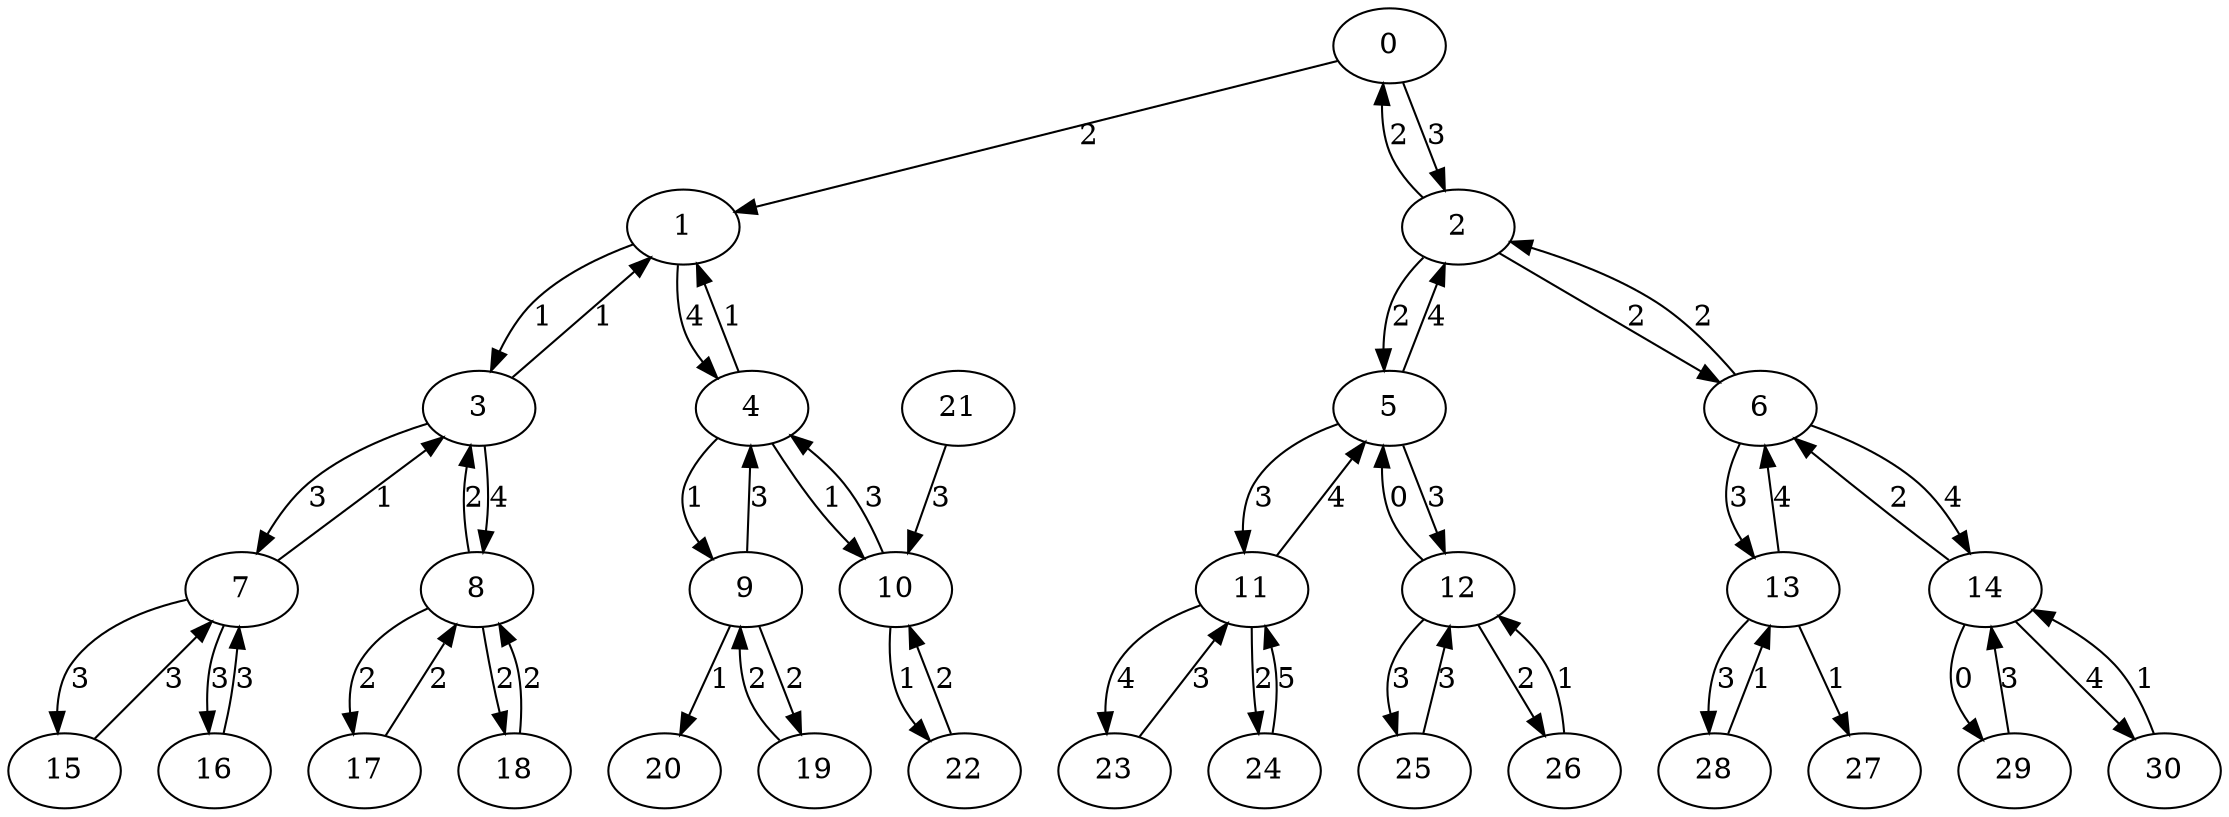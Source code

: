 strict digraph "" {
	0 -> 1	[label=2];
	0 -> 2	[label=3];
	1 -> 3	[label=1];
	1 -> 4	[label=4];
	2 -> 0	[label=2];
	2 -> 5	[label=2];
	2 -> 6	[label=2];
	3 -> 1	[label=1];
	3 -> 7	[label=3];
	3 -> 8	[label=4];
	4 -> 1	[label=1];
	4 -> 9	[label=1];
	4 -> 10	[label=1];
	5 -> 2	[label=4];
	5 -> 11	[label=3];
	5 -> 12	[label=3];
	6 -> 2	[label=2];
	6 -> 13	[label=3];
	6 -> 14	[label=4];
	7 -> 3	[label=1];
	7 -> 15	[label=3];
	7 -> 16	[label=3];
	8 -> 3	[label=2];
	8 -> 17	[label=2];
	8 -> 18	[label=2];
	9 -> 4	[label=3];
	9 -> 19	[label=2];
	9 -> 20	[label=1];
	10 -> 4	[label=3];
	10 -> 22	[label=1];
	11 -> 5	[label=4];
	11 -> 23	[label=4];
	11 -> 24	[label=2];
	12 -> 5	[label=0];
	12 -> 25	[label=3];
	12 -> 26	[label=2];
	13 -> 6	[label=4];
	13 -> 27	[label=1];
	13 -> 28	[label=3];
	14 -> 6	[label=2];
	14 -> 29	[label=0];
	14 -> 30	[label=4];
	15 -> 7	[label=3];
	16 -> 7	[label=3];
	17 -> 8	[label=2];
	18 -> 8	[label=2];
	19 -> 9	[label=2];
	21 -> 10	[label=3];
	22 -> 10	[label=2];
	23 -> 11	[label=3];
	24 -> 11	[label=5];
	25 -> 12	[label=3];
	26 -> 12	[label=1];
	28 -> 13	[label=1];
	29 -> 14	[label=3];
	30 -> 14	[label=1];
}
